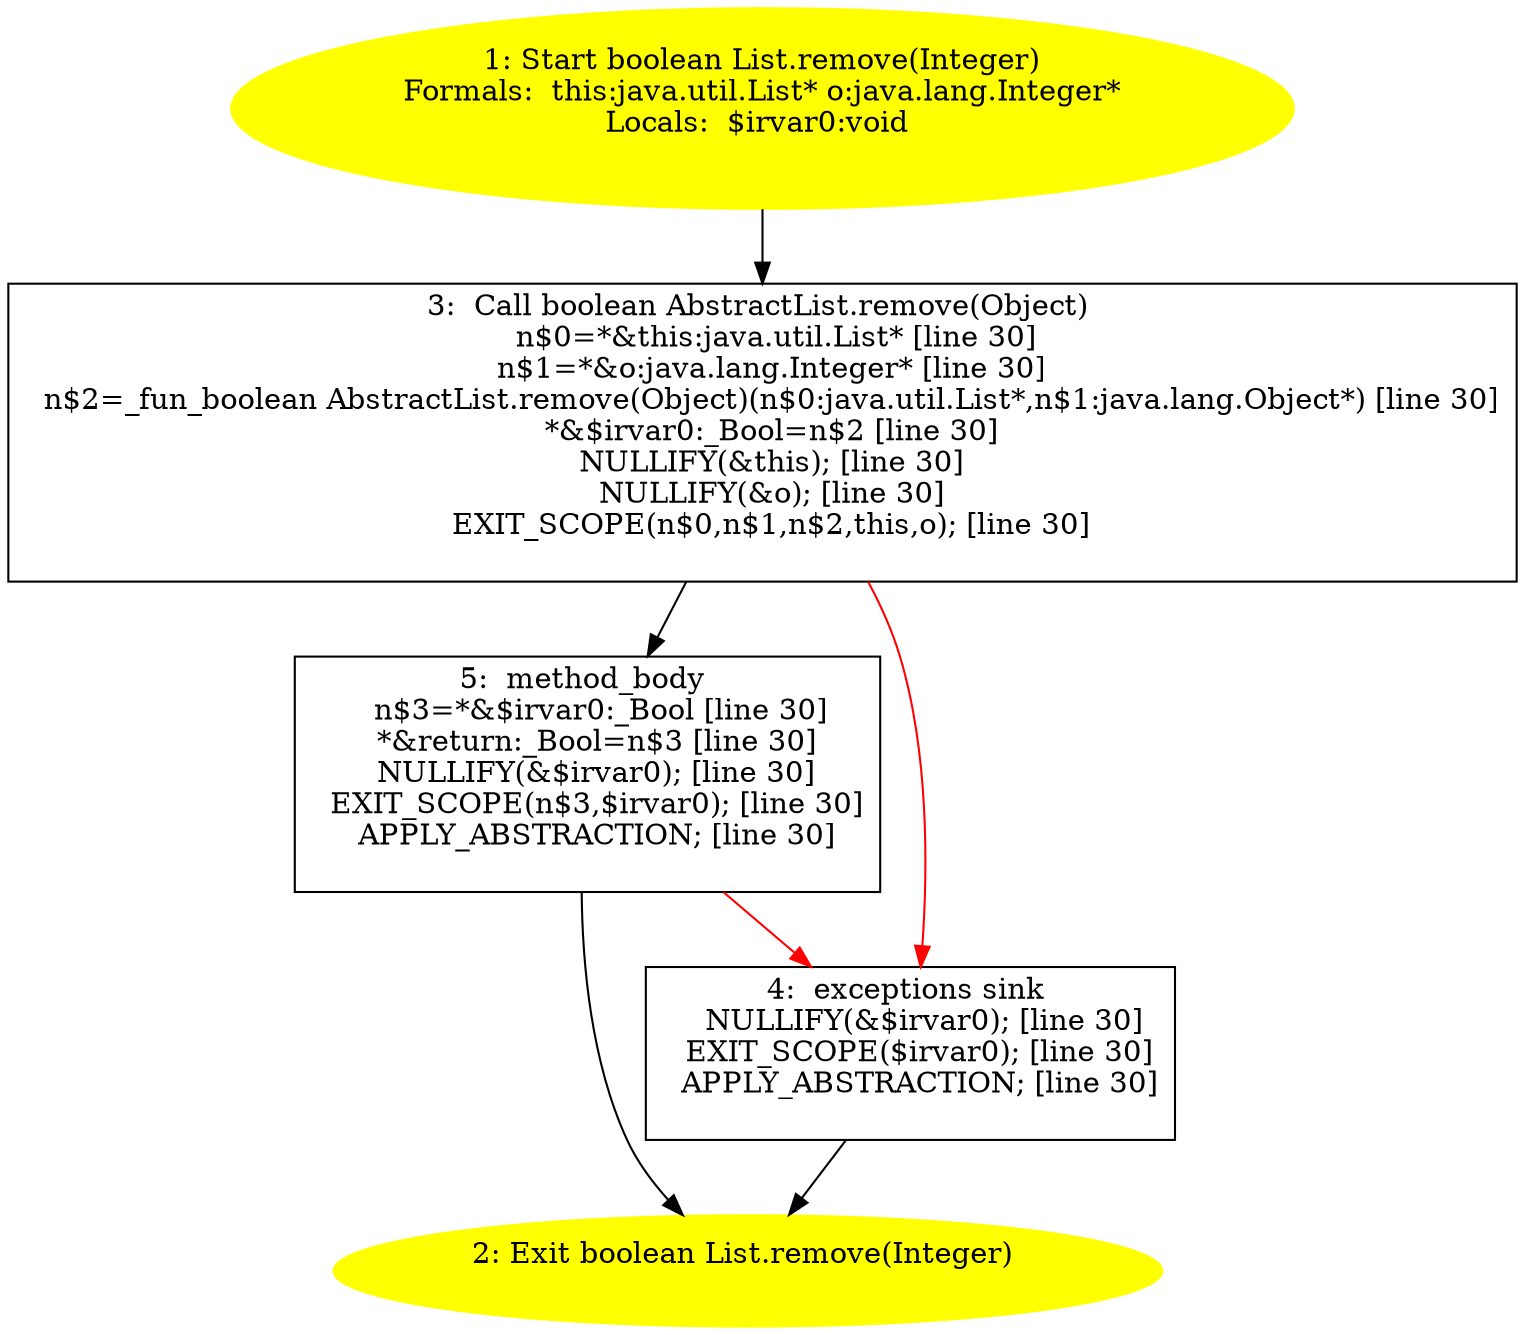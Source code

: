 /* @generated */
digraph cfg {
"java.util.List.remove(java.lang.Integer):boolean.33d768fc012e358691f5c367b44b2c88_1" [label="1: Start boolean List.remove(Integer)\nFormals:  this:java.util.List* o:java.lang.Integer*\nLocals:  $irvar0:void \n  " color=yellow style=filled]
	

	 "java.util.List.remove(java.lang.Integer):boolean.33d768fc012e358691f5c367b44b2c88_1" -> "java.util.List.remove(java.lang.Integer):boolean.33d768fc012e358691f5c367b44b2c88_3" ;
"java.util.List.remove(java.lang.Integer):boolean.33d768fc012e358691f5c367b44b2c88_2" [label="2: Exit boolean List.remove(Integer) \n  " color=yellow style=filled]
	

"java.util.List.remove(java.lang.Integer):boolean.33d768fc012e358691f5c367b44b2c88_3" [label="3:  Call boolean AbstractList.remove(Object) \n   n$0=*&this:java.util.List* [line 30]\n  n$1=*&o:java.lang.Integer* [line 30]\n  n$2=_fun_boolean AbstractList.remove(Object)(n$0:java.util.List*,n$1:java.lang.Object*) [line 30]\n  *&$irvar0:_Bool=n$2 [line 30]\n  NULLIFY(&this); [line 30]\n  NULLIFY(&o); [line 30]\n  EXIT_SCOPE(n$0,n$1,n$2,this,o); [line 30]\n " shape="box"]
	

	 "java.util.List.remove(java.lang.Integer):boolean.33d768fc012e358691f5c367b44b2c88_3" -> "java.util.List.remove(java.lang.Integer):boolean.33d768fc012e358691f5c367b44b2c88_5" ;
	 "java.util.List.remove(java.lang.Integer):boolean.33d768fc012e358691f5c367b44b2c88_3" -> "java.util.List.remove(java.lang.Integer):boolean.33d768fc012e358691f5c367b44b2c88_4" [color="red" ];
"java.util.List.remove(java.lang.Integer):boolean.33d768fc012e358691f5c367b44b2c88_4" [label="4:  exceptions sink \n   NULLIFY(&$irvar0); [line 30]\n  EXIT_SCOPE($irvar0); [line 30]\n  APPLY_ABSTRACTION; [line 30]\n " shape="box"]
	

	 "java.util.List.remove(java.lang.Integer):boolean.33d768fc012e358691f5c367b44b2c88_4" -> "java.util.List.remove(java.lang.Integer):boolean.33d768fc012e358691f5c367b44b2c88_2" ;
"java.util.List.remove(java.lang.Integer):boolean.33d768fc012e358691f5c367b44b2c88_5" [label="5:  method_body \n   n$3=*&$irvar0:_Bool [line 30]\n  *&return:_Bool=n$3 [line 30]\n  NULLIFY(&$irvar0); [line 30]\n  EXIT_SCOPE(n$3,$irvar0); [line 30]\n  APPLY_ABSTRACTION; [line 30]\n " shape="box"]
	

	 "java.util.List.remove(java.lang.Integer):boolean.33d768fc012e358691f5c367b44b2c88_5" -> "java.util.List.remove(java.lang.Integer):boolean.33d768fc012e358691f5c367b44b2c88_2" ;
	 "java.util.List.remove(java.lang.Integer):boolean.33d768fc012e358691f5c367b44b2c88_5" -> "java.util.List.remove(java.lang.Integer):boolean.33d768fc012e358691f5c367b44b2c88_4" [color="red" ];
}
